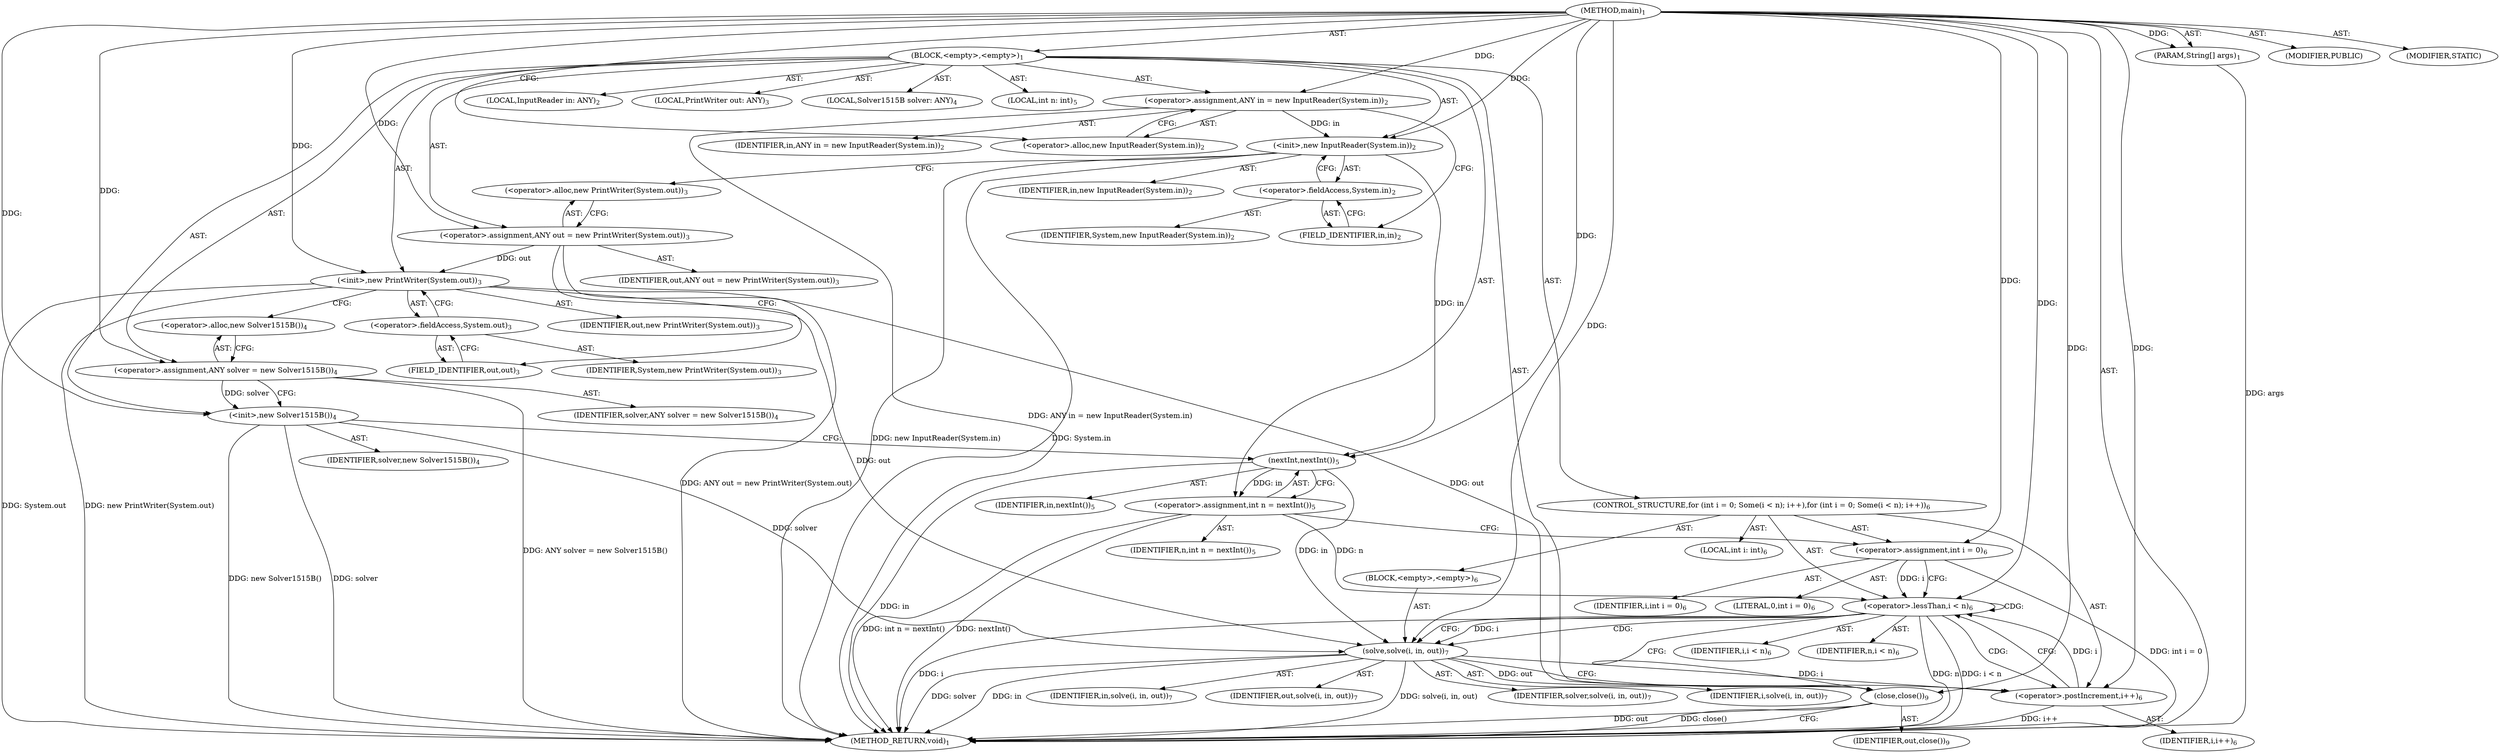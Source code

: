 digraph "main" {  
"23" [label = <(METHOD,main)<SUB>1</SUB>> ]
"24" [label = <(PARAM,String[] args)<SUB>1</SUB>> ]
"25" [label = <(BLOCK,&lt;empty&gt;,&lt;empty&gt;)<SUB>1</SUB>> ]
"4" [label = <(LOCAL,InputReader in: ANY)<SUB>2</SUB>> ]
"26" [label = <(&lt;operator&gt;.assignment,ANY in = new InputReader(System.in))<SUB>2</SUB>> ]
"27" [label = <(IDENTIFIER,in,ANY in = new InputReader(System.in))<SUB>2</SUB>> ]
"28" [label = <(&lt;operator&gt;.alloc,new InputReader(System.in))<SUB>2</SUB>> ]
"29" [label = <(&lt;init&gt;,new InputReader(System.in))<SUB>2</SUB>> ]
"3" [label = <(IDENTIFIER,in,new InputReader(System.in))<SUB>2</SUB>> ]
"30" [label = <(&lt;operator&gt;.fieldAccess,System.in)<SUB>2</SUB>> ]
"31" [label = <(IDENTIFIER,System,new InputReader(System.in))<SUB>2</SUB>> ]
"32" [label = <(FIELD_IDENTIFIER,in,in)<SUB>2</SUB>> ]
"6" [label = <(LOCAL,PrintWriter out: ANY)<SUB>3</SUB>> ]
"33" [label = <(&lt;operator&gt;.assignment,ANY out = new PrintWriter(System.out))<SUB>3</SUB>> ]
"34" [label = <(IDENTIFIER,out,ANY out = new PrintWriter(System.out))<SUB>3</SUB>> ]
"35" [label = <(&lt;operator&gt;.alloc,new PrintWriter(System.out))<SUB>3</SUB>> ]
"36" [label = <(&lt;init&gt;,new PrintWriter(System.out))<SUB>3</SUB>> ]
"5" [label = <(IDENTIFIER,out,new PrintWriter(System.out))<SUB>3</SUB>> ]
"37" [label = <(&lt;operator&gt;.fieldAccess,System.out)<SUB>3</SUB>> ]
"38" [label = <(IDENTIFIER,System,new PrintWriter(System.out))<SUB>3</SUB>> ]
"39" [label = <(FIELD_IDENTIFIER,out,out)<SUB>3</SUB>> ]
"8" [label = <(LOCAL,Solver1515B solver: ANY)<SUB>4</SUB>> ]
"40" [label = <(&lt;operator&gt;.assignment,ANY solver = new Solver1515B())<SUB>4</SUB>> ]
"41" [label = <(IDENTIFIER,solver,ANY solver = new Solver1515B())<SUB>4</SUB>> ]
"42" [label = <(&lt;operator&gt;.alloc,new Solver1515B())<SUB>4</SUB>> ]
"43" [label = <(&lt;init&gt;,new Solver1515B())<SUB>4</SUB>> ]
"7" [label = <(IDENTIFIER,solver,new Solver1515B())<SUB>4</SUB>> ]
"44" [label = <(LOCAL,int n: int)<SUB>5</SUB>> ]
"45" [label = <(&lt;operator&gt;.assignment,int n = nextInt())<SUB>5</SUB>> ]
"46" [label = <(IDENTIFIER,n,int n = nextInt())<SUB>5</SUB>> ]
"47" [label = <(nextInt,nextInt())<SUB>5</SUB>> ]
"48" [label = <(IDENTIFIER,in,nextInt())<SUB>5</SUB>> ]
"49" [label = <(CONTROL_STRUCTURE,for (int i = 0; Some(i &lt; n); i++),for (int i = 0; Some(i &lt; n); i++))<SUB>6</SUB>> ]
"50" [label = <(LOCAL,int i: int)<SUB>6</SUB>> ]
"51" [label = <(&lt;operator&gt;.assignment,int i = 0)<SUB>6</SUB>> ]
"52" [label = <(IDENTIFIER,i,int i = 0)<SUB>6</SUB>> ]
"53" [label = <(LITERAL,0,int i = 0)<SUB>6</SUB>> ]
"54" [label = <(&lt;operator&gt;.lessThan,i &lt; n)<SUB>6</SUB>> ]
"55" [label = <(IDENTIFIER,i,i &lt; n)<SUB>6</SUB>> ]
"56" [label = <(IDENTIFIER,n,i &lt; n)<SUB>6</SUB>> ]
"57" [label = <(&lt;operator&gt;.postIncrement,i++)<SUB>6</SUB>> ]
"58" [label = <(IDENTIFIER,i,i++)<SUB>6</SUB>> ]
"59" [label = <(BLOCK,&lt;empty&gt;,&lt;empty&gt;)<SUB>6</SUB>> ]
"60" [label = <(solve,solve(i, in, out))<SUB>7</SUB>> ]
"61" [label = <(IDENTIFIER,solver,solve(i, in, out))<SUB>7</SUB>> ]
"62" [label = <(IDENTIFIER,i,solve(i, in, out))<SUB>7</SUB>> ]
"63" [label = <(IDENTIFIER,in,solve(i, in, out))<SUB>7</SUB>> ]
"64" [label = <(IDENTIFIER,out,solve(i, in, out))<SUB>7</SUB>> ]
"65" [label = <(close,close())<SUB>9</SUB>> ]
"66" [label = <(IDENTIFIER,out,close())<SUB>9</SUB>> ]
"67" [label = <(MODIFIER,PUBLIC)> ]
"68" [label = <(MODIFIER,STATIC)> ]
"69" [label = <(METHOD_RETURN,void)<SUB>1</SUB>> ]
  "23" -> "24"  [ label = "AST: "] 
  "23" -> "25"  [ label = "AST: "] 
  "23" -> "67"  [ label = "AST: "] 
  "23" -> "68"  [ label = "AST: "] 
  "23" -> "69"  [ label = "AST: "] 
  "25" -> "4"  [ label = "AST: "] 
  "25" -> "26"  [ label = "AST: "] 
  "25" -> "29"  [ label = "AST: "] 
  "25" -> "6"  [ label = "AST: "] 
  "25" -> "33"  [ label = "AST: "] 
  "25" -> "36"  [ label = "AST: "] 
  "25" -> "8"  [ label = "AST: "] 
  "25" -> "40"  [ label = "AST: "] 
  "25" -> "43"  [ label = "AST: "] 
  "25" -> "44"  [ label = "AST: "] 
  "25" -> "45"  [ label = "AST: "] 
  "25" -> "49"  [ label = "AST: "] 
  "25" -> "65"  [ label = "AST: "] 
  "26" -> "27"  [ label = "AST: "] 
  "26" -> "28"  [ label = "AST: "] 
  "29" -> "3"  [ label = "AST: "] 
  "29" -> "30"  [ label = "AST: "] 
  "30" -> "31"  [ label = "AST: "] 
  "30" -> "32"  [ label = "AST: "] 
  "33" -> "34"  [ label = "AST: "] 
  "33" -> "35"  [ label = "AST: "] 
  "36" -> "5"  [ label = "AST: "] 
  "36" -> "37"  [ label = "AST: "] 
  "37" -> "38"  [ label = "AST: "] 
  "37" -> "39"  [ label = "AST: "] 
  "40" -> "41"  [ label = "AST: "] 
  "40" -> "42"  [ label = "AST: "] 
  "43" -> "7"  [ label = "AST: "] 
  "45" -> "46"  [ label = "AST: "] 
  "45" -> "47"  [ label = "AST: "] 
  "47" -> "48"  [ label = "AST: "] 
  "49" -> "50"  [ label = "AST: "] 
  "49" -> "51"  [ label = "AST: "] 
  "49" -> "54"  [ label = "AST: "] 
  "49" -> "57"  [ label = "AST: "] 
  "49" -> "59"  [ label = "AST: "] 
  "51" -> "52"  [ label = "AST: "] 
  "51" -> "53"  [ label = "AST: "] 
  "54" -> "55"  [ label = "AST: "] 
  "54" -> "56"  [ label = "AST: "] 
  "57" -> "58"  [ label = "AST: "] 
  "59" -> "60"  [ label = "AST: "] 
  "60" -> "61"  [ label = "AST: "] 
  "60" -> "62"  [ label = "AST: "] 
  "60" -> "63"  [ label = "AST: "] 
  "60" -> "64"  [ label = "AST: "] 
  "65" -> "66"  [ label = "AST: "] 
  "26" -> "32"  [ label = "CFG: "] 
  "29" -> "35"  [ label = "CFG: "] 
  "33" -> "39"  [ label = "CFG: "] 
  "36" -> "42"  [ label = "CFG: "] 
  "40" -> "43"  [ label = "CFG: "] 
  "43" -> "47"  [ label = "CFG: "] 
  "45" -> "51"  [ label = "CFG: "] 
  "65" -> "69"  [ label = "CFG: "] 
  "28" -> "26"  [ label = "CFG: "] 
  "30" -> "29"  [ label = "CFG: "] 
  "35" -> "33"  [ label = "CFG: "] 
  "37" -> "36"  [ label = "CFG: "] 
  "42" -> "40"  [ label = "CFG: "] 
  "47" -> "45"  [ label = "CFG: "] 
  "51" -> "54"  [ label = "CFG: "] 
  "54" -> "60"  [ label = "CFG: "] 
  "54" -> "65"  [ label = "CFG: "] 
  "57" -> "54"  [ label = "CFG: "] 
  "32" -> "30"  [ label = "CFG: "] 
  "39" -> "37"  [ label = "CFG: "] 
  "60" -> "57"  [ label = "CFG: "] 
  "23" -> "28"  [ label = "CFG: "] 
  "24" -> "69"  [ label = "DDG: args"] 
  "26" -> "69"  [ label = "DDG: ANY in = new InputReader(System.in)"] 
  "29" -> "69"  [ label = "DDG: System.in"] 
  "29" -> "69"  [ label = "DDG: new InputReader(System.in)"] 
  "33" -> "69"  [ label = "DDG: ANY out = new PrintWriter(System.out)"] 
  "36" -> "69"  [ label = "DDG: System.out"] 
  "36" -> "69"  [ label = "DDG: new PrintWriter(System.out)"] 
  "40" -> "69"  [ label = "DDG: ANY solver = new Solver1515B()"] 
  "43" -> "69"  [ label = "DDG: solver"] 
  "43" -> "69"  [ label = "DDG: new Solver1515B()"] 
  "47" -> "69"  [ label = "DDG: in"] 
  "45" -> "69"  [ label = "DDG: nextInt()"] 
  "45" -> "69"  [ label = "DDG: int n = nextInt()"] 
  "51" -> "69"  [ label = "DDG: int i = 0"] 
  "54" -> "69"  [ label = "DDG: i"] 
  "54" -> "69"  [ label = "DDG: n"] 
  "54" -> "69"  [ label = "DDG: i &lt; n"] 
  "65" -> "69"  [ label = "DDG: out"] 
  "65" -> "69"  [ label = "DDG: close()"] 
  "60" -> "69"  [ label = "DDG: solver"] 
  "60" -> "69"  [ label = "DDG: in"] 
  "60" -> "69"  [ label = "DDG: solve(i, in, out)"] 
  "57" -> "69"  [ label = "DDG: i++"] 
  "23" -> "24"  [ label = "DDG: "] 
  "23" -> "26"  [ label = "DDG: "] 
  "23" -> "33"  [ label = "DDG: "] 
  "23" -> "40"  [ label = "DDG: "] 
  "47" -> "45"  [ label = "DDG: in"] 
  "26" -> "29"  [ label = "DDG: in"] 
  "23" -> "29"  [ label = "DDG: "] 
  "33" -> "36"  [ label = "DDG: out"] 
  "23" -> "36"  [ label = "DDG: "] 
  "40" -> "43"  [ label = "DDG: solver"] 
  "23" -> "43"  [ label = "DDG: "] 
  "23" -> "51"  [ label = "DDG: "] 
  "36" -> "65"  [ label = "DDG: out"] 
  "60" -> "65"  [ label = "DDG: out"] 
  "23" -> "65"  [ label = "DDG: "] 
  "29" -> "47"  [ label = "DDG: in"] 
  "23" -> "47"  [ label = "DDG: "] 
  "51" -> "54"  [ label = "DDG: i"] 
  "57" -> "54"  [ label = "DDG: i"] 
  "23" -> "54"  [ label = "DDG: "] 
  "45" -> "54"  [ label = "DDG: n"] 
  "60" -> "57"  [ label = "DDG: i"] 
  "23" -> "57"  [ label = "DDG: "] 
  "43" -> "60"  [ label = "DDG: solver"] 
  "23" -> "60"  [ label = "DDG: "] 
  "54" -> "60"  [ label = "DDG: i"] 
  "47" -> "60"  [ label = "DDG: in"] 
  "36" -> "60"  [ label = "DDG: out"] 
  "54" -> "60"  [ label = "CDG: "] 
  "54" -> "57"  [ label = "CDG: "] 
  "54" -> "54"  [ label = "CDG: "] 
}
